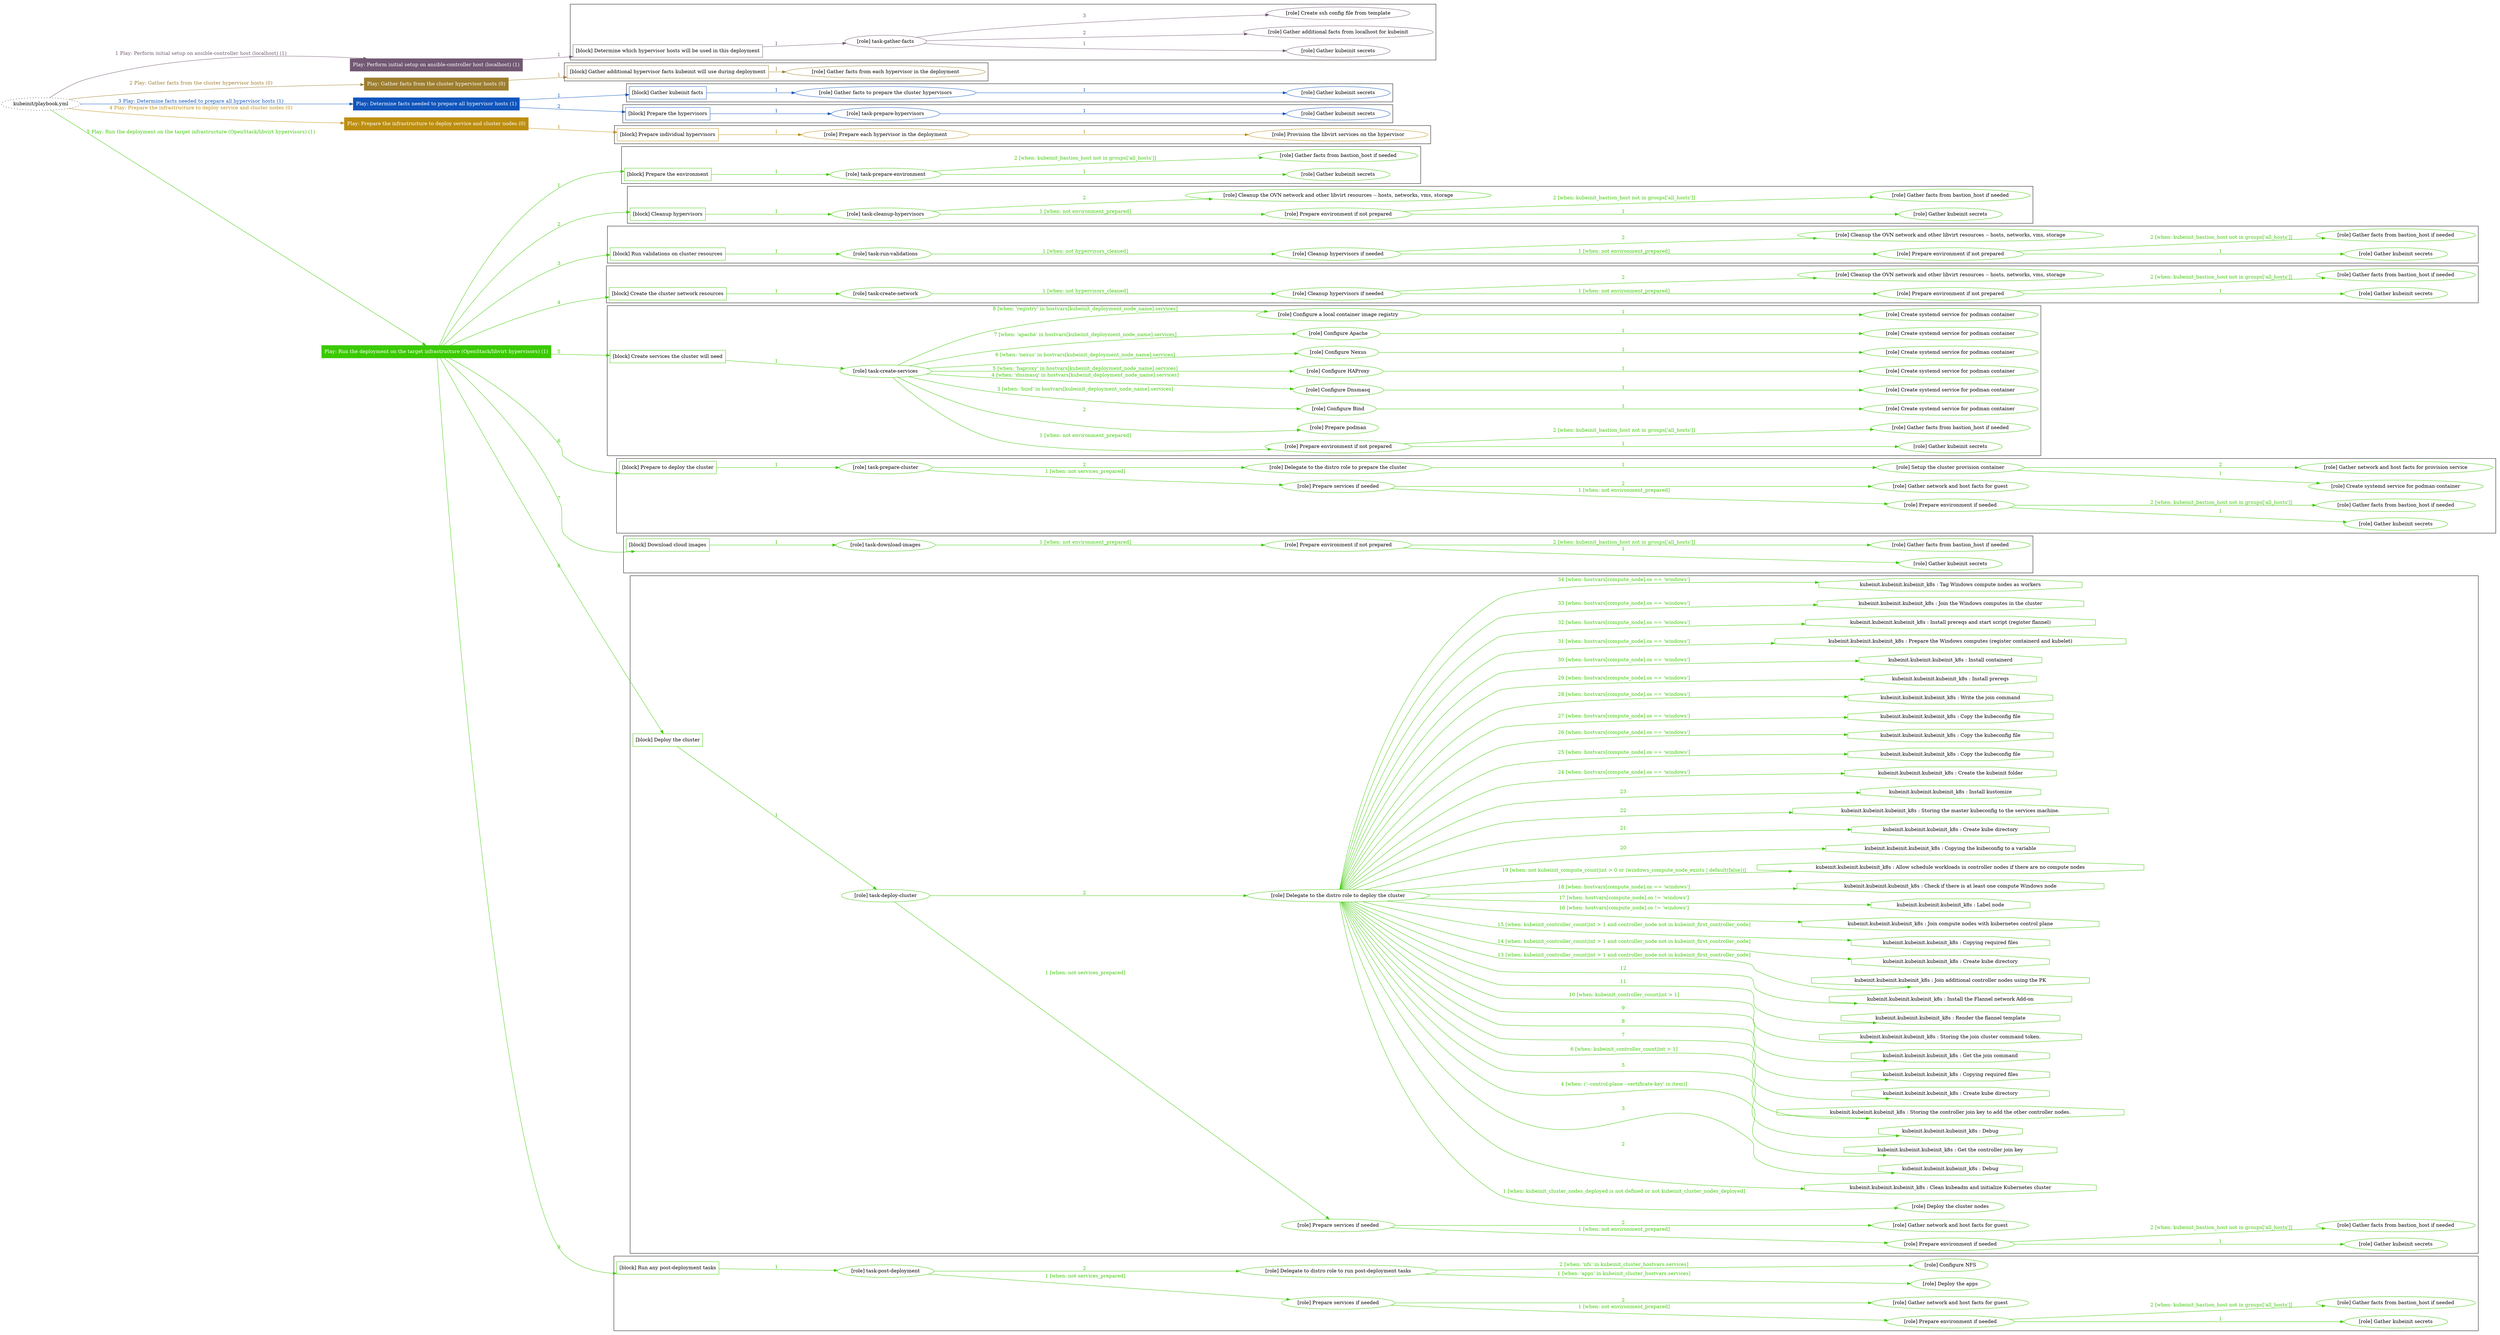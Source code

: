 digraph {
	graph [concentrate=true ordering=in rankdir=LR ratio=fill]
	edge [esep=5 sep=10]
	"kubeinit/playbook.yml" [URL="/home/runner/work/kubeinit/kubeinit/kubeinit/playbook.yml" id=playbook_8ff2e30c style=dotted]
	"kubeinit/playbook.yml" -> play_d89c38ae [label="1 Play: Perform initial setup on ansible-controller host (localhost) (1)" color="#725973" fontcolor="#725973" id=edge_play_d89c38ae labeltooltip="1 Play: Perform initial setup on ansible-controller host (localhost) (1)" tooltip="1 Play: Perform initial setup on ansible-controller host (localhost) (1)"]
	subgraph "Play: Perform initial setup on ansible-controller host (localhost) (1)" {
		play_d89c38ae [label="Play: Perform initial setup on ansible-controller host (localhost) (1)" URL="/home/runner/work/kubeinit/kubeinit/kubeinit/playbook.yml" color="#725973" fontcolor="#ffffff" id=play_d89c38ae shape=box style=filled tooltip=localhost]
		play_d89c38ae -> block_1c27f05f [label=1 color="#725973" fontcolor="#725973" id=edge_block_1c27f05f labeltooltip=1 tooltip=1]
		subgraph cluster_block_1c27f05f {
			block_1c27f05f [label="[block] Determine which hypervisor hosts will be used in this deployment" URL="/home/runner/work/kubeinit/kubeinit/kubeinit/playbook.yml" color="#725973" id=block_1c27f05f labeltooltip="Determine which hypervisor hosts will be used in this deployment" shape=box tooltip="Determine which hypervisor hosts will be used in this deployment"]
			block_1c27f05f -> role_7b9e5720 [label="1 " color="#725973" fontcolor="#725973" id=edge_role_7b9e5720 labeltooltip="1 " tooltip="1 "]
			subgraph "task-gather-facts" {
				role_7b9e5720 [label="[role] task-gather-facts" URL="/home/runner/work/kubeinit/kubeinit/kubeinit/playbook.yml" color="#725973" id=role_7b9e5720 tooltip="task-gather-facts"]
				role_7b9e5720 -> role_4fa00fcc [label="1 " color="#725973" fontcolor="#725973" id=edge_role_4fa00fcc labeltooltip="1 " tooltip="1 "]
				subgraph "Gather kubeinit secrets" {
					role_4fa00fcc [label="[role] Gather kubeinit secrets" URL="/home/runner/.ansible/collections/ansible_collections/kubeinit/kubeinit/roles/kubeinit_prepare/tasks/build_hypervisors_group.yml" color="#725973" id=role_4fa00fcc tooltip="Gather kubeinit secrets"]
				}
				role_7b9e5720 -> role_b0d5db7c [label="2 " color="#725973" fontcolor="#725973" id=edge_role_b0d5db7c labeltooltip="2 " tooltip="2 "]
				subgraph "Gather additional facts from localhost for kubeinit" {
					role_b0d5db7c [label="[role] Gather additional facts from localhost for kubeinit" URL="/home/runner/.ansible/collections/ansible_collections/kubeinit/kubeinit/roles/kubeinit_prepare/tasks/build_hypervisors_group.yml" color="#725973" id=role_b0d5db7c tooltip="Gather additional facts from localhost for kubeinit"]
				}
				role_7b9e5720 -> role_efd45d08 [label="3 " color="#725973" fontcolor="#725973" id=edge_role_efd45d08 labeltooltip="3 " tooltip="3 "]
				subgraph "Create ssh config file from template" {
					role_efd45d08 [label="[role] Create ssh config file from template" URL="/home/runner/.ansible/collections/ansible_collections/kubeinit/kubeinit/roles/kubeinit_prepare/tasks/build_hypervisors_group.yml" color="#725973" id=role_efd45d08 tooltip="Create ssh config file from template"]
				}
			}
		}
	}
	"kubeinit/playbook.yml" -> play_0019b164 [label="2 Play: Gather facts from the cluster hypervisor hosts (0)" color="#9d7e2f" fontcolor="#9d7e2f" id=edge_play_0019b164 labeltooltip="2 Play: Gather facts from the cluster hypervisor hosts (0)" tooltip="2 Play: Gather facts from the cluster hypervisor hosts (0)"]
	subgraph "Play: Gather facts from the cluster hypervisor hosts (0)" {
		play_0019b164 [label="Play: Gather facts from the cluster hypervisor hosts (0)" URL="/home/runner/work/kubeinit/kubeinit/kubeinit/playbook.yml" color="#9d7e2f" fontcolor="#ffffff" id=play_0019b164 shape=box style=filled tooltip="Play: Gather facts from the cluster hypervisor hosts (0)"]
		play_0019b164 -> block_108be36c [label=1 color="#9d7e2f" fontcolor="#9d7e2f" id=edge_block_108be36c labeltooltip=1 tooltip=1]
		subgraph cluster_block_108be36c {
			block_108be36c [label="[block] Gather additional hypervisor facts kubeinit will use during deployment" URL="/home/runner/work/kubeinit/kubeinit/kubeinit/playbook.yml" color="#9d7e2f" id=block_108be36c labeltooltip="Gather additional hypervisor facts kubeinit will use during deployment" shape=box tooltip="Gather additional hypervisor facts kubeinit will use during deployment"]
			block_108be36c -> role_6d5966e3 [label="1 " color="#9d7e2f" fontcolor="#9d7e2f" id=edge_role_6d5966e3 labeltooltip="1 " tooltip="1 "]
			subgraph "Gather facts from each hypervisor in the deployment" {
				role_6d5966e3 [label="[role] Gather facts from each hypervisor in the deployment" URL="/home/runner/work/kubeinit/kubeinit/kubeinit/playbook.yml" color="#9d7e2f" id=role_6d5966e3 tooltip="Gather facts from each hypervisor in the deployment"]
			}
		}
	}
	"kubeinit/playbook.yml" -> play_d963633d [label="3 Play: Determine facts needed to prepare all hypervisor hosts (1)" color="#1055bc" fontcolor="#1055bc" id=edge_play_d963633d labeltooltip="3 Play: Determine facts needed to prepare all hypervisor hosts (1)" tooltip="3 Play: Determine facts needed to prepare all hypervisor hosts (1)"]
	subgraph "Play: Determine facts needed to prepare all hypervisor hosts (1)" {
		play_d963633d [label="Play: Determine facts needed to prepare all hypervisor hosts (1)" URL="/home/runner/work/kubeinit/kubeinit/kubeinit/playbook.yml" color="#1055bc" fontcolor="#ffffff" id=play_d963633d shape=box style=filled tooltip=localhost]
		play_d963633d -> block_b1b109c3 [label=1 color="#1055bc" fontcolor="#1055bc" id=edge_block_b1b109c3 labeltooltip=1 tooltip=1]
		subgraph cluster_block_b1b109c3 {
			block_b1b109c3 [label="[block] Gather kubeinit facts" URL="/home/runner/work/kubeinit/kubeinit/kubeinit/playbook.yml" color="#1055bc" id=block_b1b109c3 labeltooltip="Gather kubeinit facts" shape=box tooltip="Gather kubeinit facts"]
			block_b1b109c3 -> role_22bc37fc [label="1 " color="#1055bc" fontcolor="#1055bc" id=edge_role_22bc37fc labeltooltip="1 " tooltip="1 "]
			subgraph "Gather facts to prepare the cluster hypervisors" {
				role_22bc37fc [label="[role] Gather facts to prepare the cluster hypervisors" URL="/home/runner/work/kubeinit/kubeinit/kubeinit/playbook.yml" color="#1055bc" id=role_22bc37fc tooltip="Gather facts to prepare the cluster hypervisors"]
				role_22bc37fc -> role_f79a0788 [label="1 " color="#1055bc" fontcolor="#1055bc" id=edge_role_f79a0788 labeltooltip="1 " tooltip="1 "]
				subgraph "Gather kubeinit secrets" {
					role_f79a0788 [label="[role] Gather kubeinit secrets" URL="/home/runner/.ansible/collections/ansible_collections/kubeinit/kubeinit/roles/kubeinit_prepare/tasks/gather_kubeinit_facts.yml" color="#1055bc" id=role_f79a0788 tooltip="Gather kubeinit secrets"]
				}
			}
		}
		play_d963633d -> block_a503cda8 [label=2 color="#1055bc" fontcolor="#1055bc" id=edge_block_a503cda8 labeltooltip=2 tooltip=2]
		subgraph cluster_block_a503cda8 {
			block_a503cda8 [label="[block] Prepare the hypervisors" URL="/home/runner/work/kubeinit/kubeinit/kubeinit/playbook.yml" color="#1055bc" id=block_a503cda8 labeltooltip="Prepare the hypervisors" shape=box tooltip="Prepare the hypervisors"]
			block_a503cda8 -> role_81417aa0 [label="1 " color="#1055bc" fontcolor="#1055bc" id=edge_role_81417aa0 labeltooltip="1 " tooltip="1 "]
			subgraph "task-prepare-hypervisors" {
				role_81417aa0 [label="[role] task-prepare-hypervisors" URL="/home/runner/work/kubeinit/kubeinit/kubeinit/playbook.yml" color="#1055bc" id=role_81417aa0 tooltip="task-prepare-hypervisors"]
				role_81417aa0 -> role_cb404197 [label="1 " color="#1055bc" fontcolor="#1055bc" id=edge_role_cb404197 labeltooltip="1 " tooltip="1 "]
				subgraph "Gather kubeinit secrets" {
					role_cb404197 [label="[role] Gather kubeinit secrets" URL="/home/runner/.ansible/collections/ansible_collections/kubeinit/kubeinit/roles/kubeinit_prepare/tasks/gather_kubeinit_facts.yml" color="#1055bc" id=role_cb404197 tooltip="Gather kubeinit secrets"]
				}
			}
		}
	}
	"kubeinit/playbook.yml" -> play_7ead7e6c [label="4 Play: Prepare the infrastructure to deploy service and cluster nodes (0)" color="#bd8e0f" fontcolor="#bd8e0f" id=edge_play_7ead7e6c labeltooltip="4 Play: Prepare the infrastructure to deploy service and cluster nodes (0)" tooltip="4 Play: Prepare the infrastructure to deploy service and cluster nodes (0)"]
	subgraph "Play: Prepare the infrastructure to deploy service and cluster nodes (0)" {
		play_7ead7e6c [label="Play: Prepare the infrastructure to deploy service and cluster nodes (0)" URL="/home/runner/work/kubeinit/kubeinit/kubeinit/playbook.yml" color="#bd8e0f" fontcolor="#ffffff" id=play_7ead7e6c shape=box style=filled tooltip="Play: Prepare the infrastructure to deploy service and cluster nodes (0)"]
		play_7ead7e6c -> block_3bf5e824 [label=1 color="#bd8e0f" fontcolor="#bd8e0f" id=edge_block_3bf5e824 labeltooltip=1 tooltip=1]
		subgraph cluster_block_3bf5e824 {
			block_3bf5e824 [label="[block] Prepare individual hypervisors" URL="/home/runner/work/kubeinit/kubeinit/kubeinit/playbook.yml" color="#bd8e0f" id=block_3bf5e824 labeltooltip="Prepare individual hypervisors" shape=box tooltip="Prepare individual hypervisors"]
			block_3bf5e824 -> role_16e6ce36 [label="1 " color="#bd8e0f" fontcolor="#bd8e0f" id=edge_role_16e6ce36 labeltooltip="1 " tooltip="1 "]
			subgraph "Prepare each hypervisor in the deployment" {
				role_16e6ce36 [label="[role] Prepare each hypervisor in the deployment" URL="/home/runner/work/kubeinit/kubeinit/kubeinit/playbook.yml" color="#bd8e0f" id=role_16e6ce36 tooltip="Prepare each hypervisor in the deployment"]
				role_16e6ce36 -> role_134feab5 [label="1 " color="#bd8e0f" fontcolor="#bd8e0f" id=edge_role_134feab5 labeltooltip="1 " tooltip="1 "]
				subgraph "Provision the libvirt services on the hypervisor" {
					role_134feab5 [label="[role] Provision the libvirt services on the hypervisor" URL="/home/runner/.ansible/collections/ansible_collections/kubeinit/kubeinit/roles/kubeinit_prepare/tasks/prepare_hypervisor.yml" color="#bd8e0f" id=role_134feab5 tooltip="Provision the libvirt services on the hypervisor"]
				}
			}
		}
	}
	"kubeinit/playbook.yml" -> play_ceb052da [label="5 Play: Run the deployment on the target infrastructure (OpenStack/libvirt hypervisors) (1)" color="#3aca02" fontcolor="#3aca02" id=edge_play_ceb052da labeltooltip="5 Play: Run the deployment on the target infrastructure (OpenStack/libvirt hypervisors) (1)" tooltip="5 Play: Run the deployment on the target infrastructure (OpenStack/libvirt hypervisors) (1)"]
	subgraph "Play: Run the deployment on the target infrastructure (OpenStack/libvirt hypervisors) (1)" {
		play_ceb052da [label="Play: Run the deployment on the target infrastructure (OpenStack/libvirt hypervisors) (1)" URL="/home/runner/work/kubeinit/kubeinit/kubeinit/playbook.yml" color="#3aca02" fontcolor="#ffffff" id=play_ceb052da shape=box style=filled tooltip=localhost]
		play_ceb052da -> block_e7338a63 [label=1 color="#3aca02" fontcolor="#3aca02" id=edge_block_e7338a63 labeltooltip=1 tooltip=1]
		subgraph cluster_block_e7338a63 {
			block_e7338a63 [label="[block] Prepare the environment" URL="/home/runner/work/kubeinit/kubeinit/kubeinit/playbook.yml" color="#3aca02" id=block_e7338a63 labeltooltip="Prepare the environment" shape=box tooltip="Prepare the environment"]
			block_e7338a63 -> role_bdac68e9 [label="1 " color="#3aca02" fontcolor="#3aca02" id=edge_role_bdac68e9 labeltooltip="1 " tooltip="1 "]
			subgraph "task-prepare-environment" {
				role_bdac68e9 [label="[role] task-prepare-environment" URL="/home/runner/work/kubeinit/kubeinit/kubeinit/playbook.yml" color="#3aca02" id=role_bdac68e9 tooltip="task-prepare-environment"]
				role_bdac68e9 -> role_05af5611 [label="1 " color="#3aca02" fontcolor="#3aca02" id=edge_role_05af5611 labeltooltip="1 " tooltip="1 "]
				subgraph "Gather kubeinit secrets" {
					role_05af5611 [label="[role] Gather kubeinit secrets" URL="/home/runner/.ansible/collections/ansible_collections/kubeinit/kubeinit/roles/kubeinit_prepare/tasks/gather_kubeinit_facts.yml" color="#3aca02" id=role_05af5611 tooltip="Gather kubeinit secrets"]
				}
				role_bdac68e9 -> role_38f935d9 [label="2 [when: kubeinit_bastion_host not in groups['all_hosts']]" color="#3aca02" fontcolor="#3aca02" id=edge_role_38f935d9 labeltooltip="2 [when: kubeinit_bastion_host not in groups['all_hosts']]" tooltip="2 [when: kubeinit_bastion_host not in groups['all_hosts']]"]
				subgraph "Gather facts from bastion_host if needed" {
					role_38f935d9 [label="[role] Gather facts from bastion_host if needed" URL="/home/runner/.ansible/collections/ansible_collections/kubeinit/kubeinit/roles/kubeinit_prepare/tasks/main.yml" color="#3aca02" id=role_38f935d9 tooltip="Gather facts from bastion_host if needed"]
				}
			}
		}
		play_ceb052da -> block_8df4810e [label=2 color="#3aca02" fontcolor="#3aca02" id=edge_block_8df4810e labeltooltip=2 tooltip=2]
		subgraph cluster_block_8df4810e {
			block_8df4810e [label="[block] Cleanup hypervisors" URL="/home/runner/work/kubeinit/kubeinit/kubeinit/playbook.yml" color="#3aca02" id=block_8df4810e labeltooltip="Cleanup hypervisors" shape=box tooltip="Cleanup hypervisors"]
			block_8df4810e -> role_17123fa8 [label="1 " color="#3aca02" fontcolor="#3aca02" id=edge_role_17123fa8 labeltooltip="1 " tooltip="1 "]
			subgraph "task-cleanup-hypervisors" {
				role_17123fa8 [label="[role] task-cleanup-hypervisors" URL="/home/runner/work/kubeinit/kubeinit/kubeinit/playbook.yml" color="#3aca02" id=role_17123fa8 tooltip="task-cleanup-hypervisors"]
				role_17123fa8 -> role_0e329488 [label="1 [when: not environment_prepared]" color="#3aca02" fontcolor="#3aca02" id=edge_role_0e329488 labeltooltip="1 [when: not environment_prepared]" tooltip="1 [when: not environment_prepared]"]
				subgraph "Prepare environment if not prepared" {
					role_0e329488 [label="[role] Prepare environment if not prepared" URL="/home/runner/.ansible/collections/ansible_collections/kubeinit/kubeinit/roles/kubeinit_libvirt/tasks/cleanup_hypervisors.yml" color="#3aca02" id=role_0e329488 tooltip="Prepare environment if not prepared"]
					role_0e329488 -> role_8cd658c2 [label="1 " color="#3aca02" fontcolor="#3aca02" id=edge_role_8cd658c2 labeltooltip="1 " tooltip="1 "]
					subgraph "Gather kubeinit secrets" {
						role_8cd658c2 [label="[role] Gather kubeinit secrets" URL="/home/runner/.ansible/collections/ansible_collections/kubeinit/kubeinit/roles/kubeinit_prepare/tasks/gather_kubeinit_facts.yml" color="#3aca02" id=role_8cd658c2 tooltip="Gather kubeinit secrets"]
					}
					role_0e329488 -> role_c902ac7b [label="2 [when: kubeinit_bastion_host not in groups['all_hosts']]" color="#3aca02" fontcolor="#3aca02" id=edge_role_c902ac7b labeltooltip="2 [when: kubeinit_bastion_host not in groups['all_hosts']]" tooltip="2 [when: kubeinit_bastion_host not in groups['all_hosts']]"]
					subgraph "Gather facts from bastion_host if needed" {
						role_c902ac7b [label="[role] Gather facts from bastion_host if needed" URL="/home/runner/.ansible/collections/ansible_collections/kubeinit/kubeinit/roles/kubeinit_prepare/tasks/main.yml" color="#3aca02" id=role_c902ac7b tooltip="Gather facts from bastion_host if needed"]
					}
				}
				role_17123fa8 -> role_e3a5d0a2 [label="2 " color="#3aca02" fontcolor="#3aca02" id=edge_role_e3a5d0a2 labeltooltip="2 " tooltip="2 "]
				subgraph "Cleanup the OVN network and other libvirt resources -- hosts, networks, vms, storage" {
					role_e3a5d0a2 [label="[role] Cleanup the OVN network and other libvirt resources -- hosts, networks, vms, storage" URL="/home/runner/.ansible/collections/ansible_collections/kubeinit/kubeinit/roles/kubeinit_libvirt/tasks/cleanup_hypervisors.yml" color="#3aca02" id=role_e3a5d0a2 tooltip="Cleanup the OVN network and other libvirt resources -- hosts, networks, vms, storage"]
				}
			}
		}
		play_ceb052da -> block_8bcaa799 [label=3 color="#3aca02" fontcolor="#3aca02" id=edge_block_8bcaa799 labeltooltip=3 tooltip=3]
		subgraph cluster_block_8bcaa799 {
			block_8bcaa799 [label="[block] Run validations on cluster resources" URL="/home/runner/work/kubeinit/kubeinit/kubeinit/playbook.yml" color="#3aca02" id=block_8bcaa799 labeltooltip="Run validations on cluster resources" shape=box tooltip="Run validations on cluster resources"]
			block_8bcaa799 -> role_80fef447 [label="1 " color="#3aca02" fontcolor="#3aca02" id=edge_role_80fef447 labeltooltip="1 " tooltip="1 "]
			subgraph "task-run-validations" {
				role_80fef447 [label="[role] task-run-validations" URL="/home/runner/work/kubeinit/kubeinit/kubeinit/playbook.yml" color="#3aca02" id=role_80fef447 tooltip="task-run-validations"]
				role_80fef447 -> role_c1df0e5b [label="1 [when: not hypervisors_cleaned]" color="#3aca02" fontcolor="#3aca02" id=edge_role_c1df0e5b labeltooltip="1 [when: not hypervisors_cleaned]" tooltip="1 [when: not hypervisors_cleaned]"]
				subgraph "Cleanup hypervisors if needed" {
					role_c1df0e5b [label="[role] Cleanup hypervisors if needed" URL="/home/runner/.ansible/collections/ansible_collections/kubeinit/kubeinit/roles/kubeinit_validations/tasks/main.yml" color="#3aca02" id=role_c1df0e5b tooltip="Cleanup hypervisors if needed"]
					role_c1df0e5b -> role_7574be4f [label="1 [when: not environment_prepared]" color="#3aca02" fontcolor="#3aca02" id=edge_role_7574be4f labeltooltip="1 [when: not environment_prepared]" tooltip="1 [when: not environment_prepared]"]
					subgraph "Prepare environment if not prepared" {
						role_7574be4f [label="[role] Prepare environment if not prepared" URL="/home/runner/.ansible/collections/ansible_collections/kubeinit/kubeinit/roles/kubeinit_libvirt/tasks/cleanup_hypervisors.yml" color="#3aca02" id=role_7574be4f tooltip="Prepare environment if not prepared"]
						role_7574be4f -> role_fab059a4 [label="1 " color="#3aca02" fontcolor="#3aca02" id=edge_role_fab059a4 labeltooltip="1 " tooltip="1 "]
						subgraph "Gather kubeinit secrets" {
							role_fab059a4 [label="[role] Gather kubeinit secrets" URL="/home/runner/.ansible/collections/ansible_collections/kubeinit/kubeinit/roles/kubeinit_prepare/tasks/gather_kubeinit_facts.yml" color="#3aca02" id=role_fab059a4 tooltip="Gather kubeinit secrets"]
						}
						role_7574be4f -> role_9dfdd69d [label="2 [when: kubeinit_bastion_host not in groups['all_hosts']]" color="#3aca02" fontcolor="#3aca02" id=edge_role_9dfdd69d labeltooltip="2 [when: kubeinit_bastion_host not in groups['all_hosts']]" tooltip="2 [when: kubeinit_bastion_host not in groups['all_hosts']]"]
						subgraph "Gather facts from bastion_host if needed" {
							role_9dfdd69d [label="[role] Gather facts from bastion_host if needed" URL="/home/runner/.ansible/collections/ansible_collections/kubeinit/kubeinit/roles/kubeinit_prepare/tasks/main.yml" color="#3aca02" id=role_9dfdd69d tooltip="Gather facts from bastion_host if needed"]
						}
					}
					role_c1df0e5b -> role_0ab94140 [label="2 " color="#3aca02" fontcolor="#3aca02" id=edge_role_0ab94140 labeltooltip="2 " tooltip="2 "]
					subgraph "Cleanup the OVN network and other libvirt resources -- hosts, networks, vms, storage" {
						role_0ab94140 [label="[role] Cleanup the OVN network and other libvirt resources -- hosts, networks, vms, storage" URL="/home/runner/.ansible/collections/ansible_collections/kubeinit/kubeinit/roles/kubeinit_libvirt/tasks/cleanup_hypervisors.yml" color="#3aca02" id=role_0ab94140 tooltip="Cleanup the OVN network and other libvirt resources -- hosts, networks, vms, storage"]
					}
				}
			}
		}
		play_ceb052da -> block_f556f82c [label=4 color="#3aca02" fontcolor="#3aca02" id=edge_block_f556f82c labeltooltip=4 tooltip=4]
		subgraph cluster_block_f556f82c {
			block_f556f82c [label="[block] Create the cluster network resources" URL="/home/runner/work/kubeinit/kubeinit/kubeinit/playbook.yml" color="#3aca02" id=block_f556f82c labeltooltip="Create the cluster network resources" shape=box tooltip="Create the cluster network resources"]
			block_f556f82c -> role_eb8d68cd [label="1 " color="#3aca02" fontcolor="#3aca02" id=edge_role_eb8d68cd labeltooltip="1 " tooltip="1 "]
			subgraph "task-create-network" {
				role_eb8d68cd [label="[role] task-create-network" URL="/home/runner/work/kubeinit/kubeinit/kubeinit/playbook.yml" color="#3aca02" id=role_eb8d68cd tooltip="task-create-network"]
				role_eb8d68cd -> role_20d63cba [label="1 [when: not hypervisors_cleaned]" color="#3aca02" fontcolor="#3aca02" id=edge_role_20d63cba labeltooltip="1 [when: not hypervisors_cleaned]" tooltip="1 [when: not hypervisors_cleaned]"]
				subgraph "Cleanup hypervisors if needed" {
					role_20d63cba [label="[role] Cleanup hypervisors if needed" URL="/home/runner/.ansible/collections/ansible_collections/kubeinit/kubeinit/roles/kubeinit_libvirt/tasks/create_network.yml" color="#3aca02" id=role_20d63cba tooltip="Cleanup hypervisors if needed"]
					role_20d63cba -> role_a6bcd226 [label="1 [when: not environment_prepared]" color="#3aca02" fontcolor="#3aca02" id=edge_role_a6bcd226 labeltooltip="1 [when: not environment_prepared]" tooltip="1 [when: not environment_prepared]"]
					subgraph "Prepare environment if not prepared" {
						role_a6bcd226 [label="[role] Prepare environment if not prepared" URL="/home/runner/.ansible/collections/ansible_collections/kubeinit/kubeinit/roles/kubeinit_libvirt/tasks/cleanup_hypervisors.yml" color="#3aca02" id=role_a6bcd226 tooltip="Prepare environment if not prepared"]
						role_a6bcd226 -> role_8074ab45 [label="1 " color="#3aca02" fontcolor="#3aca02" id=edge_role_8074ab45 labeltooltip="1 " tooltip="1 "]
						subgraph "Gather kubeinit secrets" {
							role_8074ab45 [label="[role] Gather kubeinit secrets" URL="/home/runner/.ansible/collections/ansible_collections/kubeinit/kubeinit/roles/kubeinit_prepare/tasks/gather_kubeinit_facts.yml" color="#3aca02" id=role_8074ab45 tooltip="Gather kubeinit secrets"]
						}
						role_a6bcd226 -> role_dadaf7fd [label="2 [when: kubeinit_bastion_host not in groups['all_hosts']]" color="#3aca02" fontcolor="#3aca02" id=edge_role_dadaf7fd labeltooltip="2 [when: kubeinit_bastion_host not in groups['all_hosts']]" tooltip="2 [when: kubeinit_bastion_host not in groups['all_hosts']]"]
						subgraph "Gather facts from bastion_host if needed" {
							role_dadaf7fd [label="[role] Gather facts from bastion_host if needed" URL="/home/runner/.ansible/collections/ansible_collections/kubeinit/kubeinit/roles/kubeinit_prepare/tasks/main.yml" color="#3aca02" id=role_dadaf7fd tooltip="Gather facts from bastion_host if needed"]
						}
					}
					role_20d63cba -> role_cbc141ad [label="2 " color="#3aca02" fontcolor="#3aca02" id=edge_role_cbc141ad labeltooltip="2 " tooltip="2 "]
					subgraph "Cleanup the OVN network and other libvirt resources -- hosts, networks, vms, storage" {
						role_cbc141ad [label="[role] Cleanup the OVN network and other libvirt resources -- hosts, networks, vms, storage" URL="/home/runner/.ansible/collections/ansible_collections/kubeinit/kubeinit/roles/kubeinit_libvirt/tasks/cleanup_hypervisors.yml" color="#3aca02" id=role_cbc141ad tooltip="Cleanup the OVN network and other libvirt resources -- hosts, networks, vms, storage"]
					}
				}
			}
		}
		play_ceb052da -> block_75e70b75 [label=5 color="#3aca02" fontcolor="#3aca02" id=edge_block_75e70b75 labeltooltip=5 tooltip=5]
		subgraph cluster_block_75e70b75 {
			block_75e70b75 [label="[block] Create services the cluster will need" URL="/home/runner/work/kubeinit/kubeinit/kubeinit/playbook.yml" color="#3aca02" id=block_75e70b75 labeltooltip="Create services the cluster will need" shape=box tooltip="Create services the cluster will need"]
			block_75e70b75 -> role_8b70c25e [label="1 " color="#3aca02" fontcolor="#3aca02" id=edge_role_8b70c25e labeltooltip="1 " tooltip="1 "]
			subgraph "task-create-services" {
				role_8b70c25e [label="[role] task-create-services" URL="/home/runner/work/kubeinit/kubeinit/kubeinit/playbook.yml" color="#3aca02" id=role_8b70c25e tooltip="task-create-services"]
				role_8b70c25e -> role_60241271 [label="1 [when: not environment_prepared]" color="#3aca02" fontcolor="#3aca02" id=edge_role_60241271 labeltooltip="1 [when: not environment_prepared]" tooltip="1 [when: not environment_prepared]"]
				subgraph "Prepare environment if not prepared" {
					role_60241271 [label="[role] Prepare environment if not prepared" URL="/home/runner/.ansible/collections/ansible_collections/kubeinit/kubeinit/roles/kubeinit_services/tasks/main.yml" color="#3aca02" id=role_60241271 tooltip="Prepare environment if not prepared"]
					role_60241271 -> role_4352f022 [label="1 " color="#3aca02" fontcolor="#3aca02" id=edge_role_4352f022 labeltooltip="1 " tooltip="1 "]
					subgraph "Gather kubeinit secrets" {
						role_4352f022 [label="[role] Gather kubeinit secrets" URL="/home/runner/.ansible/collections/ansible_collections/kubeinit/kubeinit/roles/kubeinit_prepare/tasks/gather_kubeinit_facts.yml" color="#3aca02" id=role_4352f022 tooltip="Gather kubeinit secrets"]
					}
					role_60241271 -> role_691b2b45 [label="2 [when: kubeinit_bastion_host not in groups['all_hosts']]" color="#3aca02" fontcolor="#3aca02" id=edge_role_691b2b45 labeltooltip="2 [when: kubeinit_bastion_host not in groups['all_hosts']]" tooltip="2 [when: kubeinit_bastion_host not in groups['all_hosts']]"]
					subgraph "Gather facts from bastion_host if needed" {
						role_691b2b45 [label="[role] Gather facts from bastion_host if needed" URL="/home/runner/.ansible/collections/ansible_collections/kubeinit/kubeinit/roles/kubeinit_prepare/tasks/main.yml" color="#3aca02" id=role_691b2b45 tooltip="Gather facts from bastion_host if needed"]
					}
				}
				role_8b70c25e -> role_29287fb1 [label="2 " color="#3aca02" fontcolor="#3aca02" id=edge_role_29287fb1 labeltooltip="2 " tooltip="2 "]
				subgraph "Prepare podman" {
					role_29287fb1 [label="[role] Prepare podman" URL="/home/runner/.ansible/collections/ansible_collections/kubeinit/kubeinit/roles/kubeinit_services/tasks/00_create_service_pod.yml" color="#3aca02" id=role_29287fb1 tooltip="Prepare podman"]
				}
				role_8b70c25e -> role_2e0115cf [label="3 [when: 'bind' in hostvars[kubeinit_deployment_node_name].services]" color="#3aca02" fontcolor="#3aca02" id=edge_role_2e0115cf labeltooltip="3 [when: 'bind' in hostvars[kubeinit_deployment_node_name].services]" tooltip="3 [when: 'bind' in hostvars[kubeinit_deployment_node_name].services]"]
				subgraph "Configure Bind" {
					role_2e0115cf [label="[role] Configure Bind" URL="/home/runner/.ansible/collections/ansible_collections/kubeinit/kubeinit/roles/kubeinit_services/tasks/start_services_containers.yml" color="#3aca02" id=role_2e0115cf tooltip="Configure Bind"]
					role_2e0115cf -> role_518df490 [label="1 " color="#3aca02" fontcolor="#3aca02" id=edge_role_518df490 labeltooltip="1 " tooltip="1 "]
					subgraph "Create systemd service for podman container" {
						role_518df490 [label="[role] Create systemd service for podman container" URL="/home/runner/.ansible/collections/ansible_collections/kubeinit/kubeinit/roles/kubeinit_bind/tasks/main.yml" color="#3aca02" id=role_518df490 tooltip="Create systemd service for podman container"]
					}
				}
				role_8b70c25e -> role_96b42bae [label="4 [when: 'dnsmasq' in hostvars[kubeinit_deployment_node_name].services]" color="#3aca02" fontcolor="#3aca02" id=edge_role_96b42bae labeltooltip="4 [when: 'dnsmasq' in hostvars[kubeinit_deployment_node_name].services]" tooltip="4 [when: 'dnsmasq' in hostvars[kubeinit_deployment_node_name].services]"]
				subgraph "Configure Dnsmasq" {
					role_96b42bae [label="[role] Configure Dnsmasq" URL="/home/runner/.ansible/collections/ansible_collections/kubeinit/kubeinit/roles/kubeinit_services/tasks/start_services_containers.yml" color="#3aca02" id=role_96b42bae tooltip="Configure Dnsmasq"]
					role_96b42bae -> role_4a2498bf [label="1 " color="#3aca02" fontcolor="#3aca02" id=edge_role_4a2498bf labeltooltip="1 " tooltip="1 "]
					subgraph "Create systemd service for podman container" {
						role_4a2498bf [label="[role] Create systemd service for podman container" URL="/home/runner/.ansible/collections/ansible_collections/kubeinit/kubeinit/roles/kubeinit_dnsmasq/tasks/main.yml" color="#3aca02" id=role_4a2498bf tooltip="Create systemd service for podman container"]
					}
				}
				role_8b70c25e -> role_f4337a36 [label="5 [when: 'haproxy' in hostvars[kubeinit_deployment_node_name].services]" color="#3aca02" fontcolor="#3aca02" id=edge_role_f4337a36 labeltooltip="5 [when: 'haproxy' in hostvars[kubeinit_deployment_node_name].services]" tooltip="5 [when: 'haproxy' in hostvars[kubeinit_deployment_node_name].services]"]
				subgraph "Configure HAProxy" {
					role_f4337a36 [label="[role] Configure HAProxy" URL="/home/runner/.ansible/collections/ansible_collections/kubeinit/kubeinit/roles/kubeinit_services/tasks/start_services_containers.yml" color="#3aca02" id=role_f4337a36 tooltip="Configure HAProxy"]
					role_f4337a36 -> role_44154500 [label="1 " color="#3aca02" fontcolor="#3aca02" id=edge_role_44154500 labeltooltip="1 " tooltip="1 "]
					subgraph "Create systemd service for podman container" {
						role_44154500 [label="[role] Create systemd service for podman container" URL="/home/runner/.ansible/collections/ansible_collections/kubeinit/kubeinit/roles/kubeinit_haproxy/tasks/main.yml" color="#3aca02" id=role_44154500 tooltip="Create systemd service for podman container"]
					}
				}
				role_8b70c25e -> role_128ecaae [label="6 [when: 'nexus' in hostvars[kubeinit_deployment_node_name].services]" color="#3aca02" fontcolor="#3aca02" id=edge_role_128ecaae labeltooltip="6 [when: 'nexus' in hostvars[kubeinit_deployment_node_name].services]" tooltip="6 [when: 'nexus' in hostvars[kubeinit_deployment_node_name].services]"]
				subgraph "Configure Nexus" {
					role_128ecaae [label="[role] Configure Nexus" URL="/home/runner/.ansible/collections/ansible_collections/kubeinit/kubeinit/roles/kubeinit_services/tasks/start_services_containers.yml" color="#3aca02" id=role_128ecaae tooltip="Configure Nexus"]
					role_128ecaae -> role_21321423 [label="1 " color="#3aca02" fontcolor="#3aca02" id=edge_role_21321423 labeltooltip="1 " tooltip="1 "]
					subgraph "Create systemd service for podman container" {
						role_21321423 [label="[role] Create systemd service for podman container" URL="/home/runner/.ansible/collections/ansible_collections/kubeinit/kubeinit/roles/kubeinit_nexus/tasks/main.yml" color="#3aca02" id=role_21321423 tooltip="Create systemd service for podman container"]
					}
				}
				role_8b70c25e -> role_1de411f0 [label="7 [when: 'apache' in hostvars[kubeinit_deployment_node_name].services]" color="#3aca02" fontcolor="#3aca02" id=edge_role_1de411f0 labeltooltip="7 [when: 'apache' in hostvars[kubeinit_deployment_node_name].services]" tooltip="7 [when: 'apache' in hostvars[kubeinit_deployment_node_name].services]"]
				subgraph "Configure Apache" {
					role_1de411f0 [label="[role] Configure Apache" URL="/home/runner/.ansible/collections/ansible_collections/kubeinit/kubeinit/roles/kubeinit_services/tasks/start_services_containers.yml" color="#3aca02" id=role_1de411f0 tooltip="Configure Apache"]
					role_1de411f0 -> role_0e2ccb00 [label="1 " color="#3aca02" fontcolor="#3aca02" id=edge_role_0e2ccb00 labeltooltip="1 " tooltip="1 "]
					subgraph "Create systemd service for podman container" {
						role_0e2ccb00 [label="[role] Create systemd service for podman container" URL="/home/runner/.ansible/collections/ansible_collections/kubeinit/kubeinit/roles/kubeinit_apache/tasks/main.yml" color="#3aca02" id=role_0e2ccb00 tooltip="Create systemd service for podman container"]
					}
				}
				role_8b70c25e -> role_c475a59c [label="8 [when: 'registry' in hostvars[kubeinit_deployment_node_name].services]" color="#3aca02" fontcolor="#3aca02" id=edge_role_c475a59c labeltooltip="8 [when: 'registry' in hostvars[kubeinit_deployment_node_name].services]" tooltip="8 [when: 'registry' in hostvars[kubeinit_deployment_node_name].services]"]
				subgraph "Configure a local container image registry" {
					role_c475a59c [label="[role] Configure a local container image registry" URL="/home/runner/.ansible/collections/ansible_collections/kubeinit/kubeinit/roles/kubeinit_services/tasks/start_services_containers.yml" color="#3aca02" id=role_c475a59c tooltip="Configure a local container image registry"]
					role_c475a59c -> role_8ff39d89 [label="1 " color="#3aca02" fontcolor="#3aca02" id=edge_role_8ff39d89 labeltooltip="1 " tooltip="1 "]
					subgraph "Create systemd service for podman container" {
						role_8ff39d89 [label="[role] Create systemd service for podman container" URL="/home/runner/.ansible/collections/ansible_collections/kubeinit/kubeinit/roles/kubeinit_registry/tasks/main.yml" color="#3aca02" id=role_8ff39d89 tooltip="Create systemd service for podman container"]
					}
				}
			}
		}
		play_ceb052da -> block_a56265e5 [label=6 color="#3aca02" fontcolor="#3aca02" id=edge_block_a56265e5 labeltooltip=6 tooltip=6]
		subgraph cluster_block_a56265e5 {
			block_a56265e5 [label="[block] Prepare to deploy the cluster" URL="/home/runner/work/kubeinit/kubeinit/kubeinit/playbook.yml" color="#3aca02" id=block_a56265e5 labeltooltip="Prepare to deploy the cluster" shape=box tooltip="Prepare to deploy the cluster"]
			block_a56265e5 -> role_99bb2797 [label="1 " color="#3aca02" fontcolor="#3aca02" id=edge_role_99bb2797 labeltooltip="1 " tooltip="1 "]
			subgraph "task-prepare-cluster" {
				role_99bb2797 [label="[role] task-prepare-cluster" URL="/home/runner/work/kubeinit/kubeinit/kubeinit/playbook.yml" color="#3aca02" id=role_99bb2797 tooltip="task-prepare-cluster"]
				role_99bb2797 -> role_80ff34bd [label="1 [when: not services_prepared]" color="#3aca02" fontcolor="#3aca02" id=edge_role_80ff34bd labeltooltip="1 [when: not services_prepared]" tooltip="1 [when: not services_prepared]"]
				subgraph "Prepare services if needed" {
					role_80ff34bd [label="[role] Prepare services if needed" URL="/home/runner/.ansible/collections/ansible_collections/kubeinit/kubeinit/roles/kubeinit_prepare/tasks/prepare_cluster.yml" color="#3aca02" id=role_80ff34bd tooltip="Prepare services if needed"]
					role_80ff34bd -> role_6e89d584 [label="1 [when: not environment_prepared]" color="#3aca02" fontcolor="#3aca02" id=edge_role_6e89d584 labeltooltip="1 [when: not environment_prepared]" tooltip="1 [when: not environment_prepared]"]
					subgraph "Prepare environment if needed" {
						role_6e89d584 [label="[role] Prepare environment if needed" URL="/home/runner/.ansible/collections/ansible_collections/kubeinit/kubeinit/roles/kubeinit_services/tasks/prepare_services.yml" color="#3aca02" id=role_6e89d584 tooltip="Prepare environment if needed"]
						role_6e89d584 -> role_e23e92eb [label="1 " color="#3aca02" fontcolor="#3aca02" id=edge_role_e23e92eb labeltooltip="1 " tooltip="1 "]
						subgraph "Gather kubeinit secrets" {
							role_e23e92eb [label="[role] Gather kubeinit secrets" URL="/home/runner/.ansible/collections/ansible_collections/kubeinit/kubeinit/roles/kubeinit_prepare/tasks/gather_kubeinit_facts.yml" color="#3aca02" id=role_e23e92eb tooltip="Gather kubeinit secrets"]
						}
						role_6e89d584 -> role_15aaffb2 [label="2 [when: kubeinit_bastion_host not in groups['all_hosts']]" color="#3aca02" fontcolor="#3aca02" id=edge_role_15aaffb2 labeltooltip="2 [when: kubeinit_bastion_host not in groups['all_hosts']]" tooltip="2 [when: kubeinit_bastion_host not in groups['all_hosts']]"]
						subgraph "Gather facts from bastion_host if needed" {
							role_15aaffb2 [label="[role] Gather facts from bastion_host if needed" URL="/home/runner/.ansible/collections/ansible_collections/kubeinit/kubeinit/roles/kubeinit_prepare/tasks/main.yml" color="#3aca02" id=role_15aaffb2 tooltip="Gather facts from bastion_host if needed"]
						}
					}
					role_80ff34bd -> role_dbfb846a [label="2 " color="#3aca02" fontcolor="#3aca02" id=edge_role_dbfb846a labeltooltip="2 " tooltip="2 "]
					subgraph "Gather network and host facts for guest" {
						role_dbfb846a [label="[role] Gather network and host facts for guest" URL="/home/runner/.ansible/collections/ansible_collections/kubeinit/kubeinit/roles/kubeinit_services/tasks/prepare_services.yml" color="#3aca02" id=role_dbfb846a tooltip="Gather network and host facts for guest"]
					}
				}
				role_99bb2797 -> role_3c86e578 [label="2 " color="#3aca02" fontcolor="#3aca02" id=edge_role_3c86e578 labeltooltip="2 " tooltip="2 "]
				subgraph "Delegate to the distro role to prepare the cluster" {
					role_3c86e578 [label="[role] Delegate to the distro role to prepare the cluster" URL="/home/runner/.ansible/collections/ansible_collections/kubeinit/kubeinit/roles/kubeinit_prepare/tasks/prepare_cluster.yml" color="#3aca02" id=role_3c86e578 tooltip="Delegate to the distro role to prepare the cluster"]
					role_3c86e578 -> role_1a4d3dd4 [label="1 " color="#3aca02" fontcolor="#3aca02" id=edge_role_1a4d3dd4 labeltooltip="1 " tooltip="1 "]
					subgraph "Setup the cluster provision container" {
						role_1a4d3dd4 [label="[role] Setup the cluster provision container" URL="/home/runner/.ansible/collections/ansible_collections/kubeinit/kubeinit/roles/kubeinit_k8s/tasks/prepare_cluster.yml" color="#3aca02" id=role_1a4d3dd4 tooltip="Setup the cluster provision container"]
						role_1a4d3dd4 -> role_c2da0164 [label="1 " color="#3aca02" fontcolor="#3aca02" id=edge_role_c2da0164 labeltooltip="1 " tooltip="1 "]
						subgraph "Create systemd service for podman container" {
							role_c2da0164 [label="[role] Create systemd service for podman container" URL="/home/runner/.ansible/collections/ansible_collections/kubeinit/kubeinit/roles/kubeinit_services/tasks/create_provision_container.yml" color="#3aca02" id=role_c2da0164 tooltip="Create systemd service for podman container"]
						}
						role_1a4d3dd4 -> role_95464472 [label="2 " color="#3aca02" fontcolor="#3aca02" id=edge_role_95464472 labeltooltip="2 " tooltip="2 "]
						subgraph "Gather network and host facts for provision service" {
							role_95464472 [label="[role] Gather network and host facts for provision service" URL="/home/runner/.ansible/collections/ansible_collections/kubeinit/kubeinit/roles/kubeinit_services/tasks/create_provision_container.yml" color="#3aca02" id=role_95464472 tooltip="Gather network and host facts for provision service"]
						}
					}
				}
			}
		}
		play_ceb052da -> block_31714a88 [label=7 color="#3aca02" fontcolor="#3aca02" id=edge_block_31714a88 labeltooltip=7 tooltip=7]
		subgraph cluster_block_31714a88 {
			block_31714a88 [label="[block] Download cloud images" URL="/home/runner/work/kubeinit/kubeinit/kubeinit/playbook.yml" color="#3aca02" id=block_31714a88 labeltooltip="Download cloud images" shape=box tooltip="Download cloud images"]
			block_31714a88 -> role_d980fc7a [label="1 " color="#3aca02" fontcolor="#3aca02" id=edge_role_d980fc7a labeltooltip="1 " tooltip="1 "]
			subgraph "task-download-images" {
				role_d980fc7a [label="[role] task-download-images" URL="/home/runner/work/kubeinit/kubeinit/kubeinit/playbook.yml" color="#3aca02" id=role_d980fc7a tooltip="task-download-images"]
				role_d980fc7a -> role_4af08adc [label="1 [when: not environment_prepared]" color="#3aca02" fontcolor="#3aca02" id=edge_role_4af08adc labeltooltip="1 [when: not environment_prepared]" tooltip="1 [when: not environment_prepared]"]
				subgraph "Prepare environment if not prepared" {
					role_4af08adc [label="[role] Prepare environment if not prepared" URL="/home/runner/.ansible/collections/ansible_collections/kubeinit/kubeinit/roles/kubeinit_libvirt/tasks/download_cloud_images.yml" color="#3aca02" id=role_4af08adc tooltip="Prepare environment if not prepared"]
					role_4af08adc -> role_3aa127a7 [label="1 " color="#3aca02" fontcolor="#3aca02" id=edge_role_3aa127a7 labeltooltip="1 " tooltip="1 "]
					subgraph "Gather kubeinit secrets" {
						role_3aa127a7 [label="[role] Gather kubeinit secrets" URL="/home/runner/.ansible/collections/ansible_collections/kubeinit/kubeinit/roles/kubeinit_prepare/tasks/gather_kubeinit_facts.yml" color="#3aca02" id=role_3aa127a7 tooltip="Gather kubeinit secrets"]
					}
					role_4af08adc -> role_f3fd8d7f [label="2 [when: kubeinit_bastion_host not in groups['all_hosts']]" color="#3aca02" fontcolor="#3aca02" id=edge_role_f3fd8d7f labeltooltip="2 [when: kubeinit_bastion_host not in groups['all_hosts']]" tooltip="2 [when: kubeinit_bastion_host not in groups['all_hosts']]"]
					subgraph "Gather facts from bastion_host if needed" {
						role_f3fd8d7f [label="[role] Gather facts from bastion_host if needed" URL="/home/runner/.ansible/collections/ansible_collections/kubeinit/kubeinit/roles/kubeinit_prepare/tasks/main.yml" color="#3aca02" id=role_f3fd8d7f tooltip="Gather facts from bastion_host if needed"]
					}
				}
			}
		}
		play_ceb052da -> block_7e4e2012 [label=8 color="#3aca02" fontcolor="#3aca02" id=edge_block_7e4e2012 labeltooltip=8 tooltip=8]
		subgraph cluster_block_7e4e2012 {
			block_7e4e2012 [label="[block] Deploy the cluster" URL="/home/runner/work/kubeinit/kubeinit/kubeinit/playbook.yml" color="#3aca02" id=block_7e4e2012 labeltooltip="Deploy the cluster" shape=box tooltip="Deploy the cluster"]
			block_7e4e2012 -> role_8eda442a [label="1 " color="#3aca02" fontcolor="#3aca02" id=edge_role_8eda442a labeltooltip="1 " tooltip="1 "]
			subgraph "task-deploy-cluster" {
				role_8eda442a [label="[role] task-deploy-cluster" URL="/home/runner/work/kubeinit/kubeinit/kubeinit/playbook.yml" color="#3aca02" id=role_8eda442a tooltip="task-deploy-cluster"]
				role_8eda442a -> role_920464d0 [label="1 [when: not services_prepared]" color="#3aca02" fontcolor="#3aca02" id=edge_role_920464d0 labeltooltip="1 [when: not services_prepared]" tooltip="1 [when: not services_prepared]"]
				subgraph "Prepare services if needed" {
					role_920464d0 [label="[role] Prepare services if needed" URL="/home/runner/.ansible/collections/ansible_collections/kubeinit/kubeinit/roles/kubeinit_prepare/tasks/deploy_cluster.yml" color="#3aca02" id=role_920464d0 tooltip="Prepare services if needed"]
					role_920464d0 -> role_a3d031fd [label="1 [when: not environment_prepared]" color="#3aca02" fontcolor="#3aca02" id=edge_role_a3d031fd labeltooltip="1 [when: not environment_prepared]" tooltip="1 [when: not environment_prepared]"]
					subgraph "Prepare environment if needed" {
						role_a3d031fd [label="[role] Prepare environment if needed" URL="/home/runner/.ansible/collections/ansible_collections/kubeinit/kubeinit/roles/kubeinit_services/tasks/prepare_services.yml" color="#3aca02" id=role_a3d031fd tooltip="Prepare environment if needed"]
						role_a3d031fd -> role_ece275a6 [label="1 " color="#3aca02" fontcolor="#3aca02" id=edge_role_ece275a6 labeltooltip="1 " tooltip="1 "]
						subgraph "Gather kubeinit secrets" {
							role_ece275a6 [label="[role] Gather kubeinit secrets" URL="/home/runner/.ansible/collections/ansible_collections/kubeinit/kubeinit/roles/kubeinit_prepare/tasks/gather_kubeinit_facts.yml" color="#3aca02" id=role_ece275a6 tooltip="Gather kubeinit secrets"]
						}
						role_a3d031fd -> role_a9cd1bc6 [label="2 [when: kubeinit_bastion_host not in groups['all_hosts']]" color="#3aca02" fontcolor="#3aca02" id=edge_role_a9cd1bc6 labeltooltip="2 [when: kubeinit_bastion_host not in groups['all_hosts']]" tooltip="2 [when: kubeinit_bastion_host not in groups['all_hosts']]"]
						subgraph "Gather facts from bastion_host if needed" {
							role_a9cd1bc6 [label="[role] Gather facts from bastion_host if needed" URL="/home/runner/.ansible/collections/ansible_collections/kubeinit/kubeinit/roles/kubeinit_prepare/tasks/main.yml" color="#3aca02" id=role_a9cd1bc6 tooltip="Gather facts from bastion_host if needed"]
						}
					}
					role_920464d0 -> role_a60ae81d [label="2 " color="#3aca02" fontcolor="#3aca02" id=edge_role_a60ae81d labeltooltip="2 " tooltip="2 "]
					subgraph "Gather network and host facts for guest" {
						role_a60ae81d [label="[role] Gather network and host facts for guest" URL="/home/runner/.ansible/collections/ansible_collections/kubeinit/kubeinit/roles/kubeinit_services/tasks/prepare_services.yml" color="#3aca02" id=role_a60ae81d tooltip="Gather network and host facts for guest"]
					}
				}
				role_8eda442a -> role_5c997003 [label="2 " color="#3aca02" fontcolor="#3aca02" id=edge_role_5c997003 labeltooltip="2 " tooltip="2 "]
				subgraph "Delegate to the distro role to deploy the cluster" {
					role_5c997003 [label="[role] Delegate to the distro role to deploy the cluster" URL="/home/runner/.ansible/collections/ansible_collections/kubeinit/kubeinit/roles/kubeinit_prepare/tasks/deploy_cluster.yml" color="#3aca02" id=role_5c997003 tooltip="Delegate to the distro role to deploy the cluster"]
					role_5c997003 -> role_4b56bb31 [label="1 [when: kubeinit_cluster_nodes_deployed is not defined or not kubeinit_cluster_nodes_deployed]" color="#3aca02" fontcolor="#3aca02" id=edge_role_4b56bb31 labeltooltip="1 [when: kubeinit_cluster_nodes_deployed is not defined or not kubeinit_cluster_nodes_deployed]" tooltip="1 [when: kubeinit_cluster_nodes_deployed is not defined or not kubeinit_cluster_nodes_deployed]"]
					subgraph "Deploy the cluster nodes" {
						role_4b56bb31 [label="[role] Deploy the cluster nodes" URL="/home/runner/.ansible/collections/ansible_collections/kubeinit/kubeinit/roles/kubeinit_k8s/tasks/main.yml" color="#3aca02" id=role_4b56bb31 tooltip="Deploy the cluster nodes"]
					}
					task_10867cd8 [label="kubeinit.kubeinit.kubeinit_k8s : Clean kubeadm and initialize Kubernetes cluster" URL="/home/runner/.ansible/collections/ansible_collections/kubeinit/kubeinit/roles/kubeinit_k8s/tasks/main.yml" color="#3aca02" id=task_10867cd8 shape=octagon tooltip="kubeinit.kubeinit.kubeinit_k8s : Clean kubeadm and initialize Kubernetes cluster"]
					role_5c997003 -> task_10867cd8 [label="2 " color="#3aca02" fontcolor="#3aca02" id=edge_task_10867cd8 labeltooltip="2 " tooltip="2 "]
					task_15cc7dd6 [label="kubeinit.kubeinit.kubeinit_k8s : Debug" URL="/home/runner/.ansible/collections/ansible_collections/kubeinit/kubeinit/roles/kubeinit_k8s/tasks/main.yml" color="#3aca02" id=task_15cc7dd6 shape=octagon tooltip="kubeinit.kubeinit.kubeinit_k8s : Debug"]
					role_5c997003 -> task_15cc7dd6 [label="3 " color="#3aca02" fontcolor="#3aca02" id=edge_task_15cc7dd6 labeltooltip="3 " tooltip="3 "]
					task_72cd0e08 [label="kubeinit.kubeinit.kubeinit_k8s : Get the controller join key" URL="/home/runner/.ansible/collections/ansible_collections/kubeinit/kubeinit/roles/kubeinit_k8s/tasks/main.yml" color="#3aca02" id=task_72cd0e08 shape=octagon tooltip="kubeinit.kubeinit.kubeinit_k8s : Get the controller join key"]
					role_5c997003 -> task_72cd0e08 [label="4 [when: ('--control-plane --certificate-key' in item)]" color="#3aca02" fontcolor="#3aca02" id=edge_task_72cd0e08 labeltooltip="4 [when: ('--control-plane --certificate-key' in item)]" tooltip="4 [when: ('--control-plane --certificate-key' in item)]"]
					task_7c68dc3e [label="kubeinit.kubeinit.kubeinit_k8s : Debug" URL="/home/runner/.ansible/collections/ansible_collections/kubeinit/kubeinit/roles/kubeinit_k8s/tasks/main.yml" color="#3aca02" id=task_7c68dc3e shape=octagon tooltip="kubeinit.kubeinit.kubeinit_k8s : Debug"]
					role_5c997003 -> task_7c68dc3e [label="5 " color="#3aca02" fontcolor="#3aca02" id=edge_task_7c68dc3e labeltooltip="5 " tooltip="5 "]
					task_43aea175 [label="kubeinit.kubeinit.kubeinit_k8s : Storing the controller join key to add the other controller nodes." URL="/home/runner/.ansible/collections/ansible_collections/kubeinit/kubeinit/roles/kubeinit_k8s/tasks/main.yml" color="#3aca02" id=task_43aea175 shape=octagon tooltip="kubeinit.kubeinit.kubeinit_k8s : Storing the controller join key to add the other controller nodes."]
					role_5c997003 -> task_43aea175 [label="6 [when: kubeinit_controller_count|int > 1]" color="#3aca02" fontcolor="#3aca02" id=edge_task_43aea175 labeltooltip="6 [when: kubeinit_controller_count|int > 1]" tooltip="6 [when: kubeinit_controller_count|int > 1]"]
					task_fc926c59 [label="kubeinit.kubeinit.kubeinit_k8s : Create kube directory" URL="/home/runner/.ansible/collections/ansible_collections/kubeinit/kubeinit/roles/kubeinit_k8s/tasks/main.yml" color="#3aca02" id=task_fc926c59 shape=octagon tooltip="kubeinit.kubeinit.kubeinit_k8s : Create kube directory"]
					role_5c997003 -> task_fc926c59 [label="7 " color="#3aca02" fontcolor="#3aca02" id=edge_task_fc926c59 labeltooltip="7 " tooltip="7 "]
					task_b438fc63 [label="kubeinit.kubeinit.kubeinit_k8s : Copying required files" URL="/home/runner/.ansible/collections/ansible_collections/kubeinit/kubeinit/roles/kubeinit_k8s/tasks/main.yml" color="#3aca02" id=task_b438fc63 shape=octagon tooltip="kubeinit.kubeinit.kubeinit_k8s : Copying required files"]
					role_5c997003 -> task_b438fc63 [label="8 " color="#3aca02" fontcolor="#3aca02" id=edge_task_b438fc63 labeltooltip="8 " tooltip="8 "]
					task_98122378 [label="kubeinit.kubeinit.kubeinit_k8s : Get the join command" URL="/home/runner/.ansible/collections/ansible_collections/kubeinit/kubeinit/roles/kubeinit_k8s/tasks/main.yml" color="#3aca02" id=task_98122378 shape=octagon tooltip="kubeinit.kubeinit.kubeinit_k8s : Get the join command"]
					role_5c997003 -> task_98122378 [label="9 " color="#3aca02" fontcolor="#3aca02" id=edge_task_98122378 labeltooltip="9 " tooltip="9 "]
					task_135b5109 [label="kubeinit.kubeinit.kubeinit_k8s : Storing the join cluster command token." URL="/home/runner/.ansible/collections/ansible_collections/kubeinit/kubeinit/roles/kubeinit_k8s/tasks/main.yml" color="#3aca02" id=task_135b5109 shape=octagon tooltip="kubeinit.kubeinit.kubeinit_k8s : Storing the join cluster command token."]
					role_5c997003 -> task_135b5109 [label="10 [when: kubeinit_controller_count|int > 1]" color="#3aca02" fontcolor="#3aca02" id=edge_task_135b5109 labeltooltip="10 [when: kubeinit_controller_count|int > 1]" tooltip="10 [when: kubeinit_controller_count|int > 1]"]
					task_c0c7d452 [label="kubeinit.kubeinit.kubeinit_k8s : Render the flannel template" URL="/home/runner/.ansible/collections/ansible_collections/kubeinit/kubeinit/roles/kubeinit_k8s/tasks/main.yml" color="#3aca02" id=task_c0c7d452 shape=octagon tooltip="kubeinit.kubeinit.kubeinit_k8s : Render the flannel template"]
					role_5c997003 -> task_c0c7d452 [label="11 " color="#3aca02" fontcolor="#3aca02" id=edge_task_c0c7d452 labeltooltip="11 " tooltip="11 "]
					task_3e23a983 [label="kubeinit.kubeinit.kubeinit_k8s : Install the Flannel network Add-on" URL="/home/runner/.ansible/collections/ansible_collections/kubeinit/kubeinit/roles/kubeinit_k8s/tasks/main.yml" color="#3aca02" id=task_3e23a983 shape=octagon tooltip="kubeinit.kubeinit.kubeinit_k8s : Install the Flannel network Add-on"]
					role_5c997003 -> task_3e23a983 [label="12 " color="#3aca02" fontcolor="#3aca02" id=edge_task_3e23a983 labeltooltip="12 " tooltip="12 "]
					task_309b05c6 [label="kubeinit.kubeinit.kubeinit_k8s : Join additional controller nodes using the PK" URL="/home/runner/.ansible/collections/ansible_collections/kubeinit/kubeinit/roles/kubeinit_k8s/tasks/main.yml" color="#3aca02" id=task_309b05c6 shape=octagon tooltip="kubeinit.kubeinit.kubeinit_k8s : Join additional controller nodes using the PK"]
					role_5c997003 -> task_309b05c6 [label="13 [when: kubeinit_controller_count|int > 1 and controller_node not in kubeinit_first_controller_node]" color="#3aca02" fontcolor="#3aca02" id=edge_task_309b05c6 labeltooltip="13 [when: kubeinit_controller_count|int > 1 and controller_node not in kubeinit_first_controller_node]" tooltip="13 [when: kubeinit_controller_count|int > 1 and controller_node not in kubeinit_first_controller_node]"]
					task_39f7df8f [label="kubeinit.kubeinit.kubeinit_k8s : Create kube directory" URL="/home/runner/.ansible/collections/ansible_collections/kubeinit/kubeinit/roles/kubeinit_k8s/tasks/main.yml" color="#3aca02" id=task_39f7df8f shape=octagon tooltip="kubeinit.kubeinit.kubeinit_k8s : Create kube directory"]
					role_5c997003 -> task_39f7df8f [label="14 [when: kubeinit_controller_count|int > 1 and controller_node not in kubeinit_first_controller_node]" color="#3aca02" fontcolor="#3aca02" id=edge_task_39f7df8f labeltooltip="14 [when: kubeinit_controller_count|int > 1 and controller_node not in kubeinit_first_controller_node]" tooltip="14 [when: kubeinit_controller_count|int > 1 and controller_node not in kubeinit_first_controller_node]"]
					task_00a9f411 [label="kubeinit.kubeinit.kubeinit_k8s : Copying required files" URL="/home/runner/.ansible/collections/ansible_collections/kubeinit/kubeinit/roles/kubeinit_k8s/tasks/main.yml" color="#3aca02" id=task_00a9f411 shape=octagon tooltip="kubeinit.kubeinit.kubeinit_k8s : Copying required files"]
					role_5c997003 -> task_00a9f411 [label="15 [when: kubeinit_controller_count|int > 1 and controller_node not in kubeinit_first_controller_node]" color="#3aca02" fontcolor="#3aca02" id=edge_task_00a9f411 labeltooltip="15 [when: kubeinit_controller_count|int > 1 and controller_node not in kubeinit_first_controller_node]" tooltip="15 [when: kubeinit_controller_count|int > 1 and controller_node not in kubeinit_first_controller_node]"]
					task_7a1fe94c [label="kubeinit.kubeinit.kubeinit_k8s : Join compute nodes with kubernetes control plane" URL="/home/runner/.ansible/collections/ansible_collections/kubeinit/kubeinit/roles/kubeinit_k8s/tasks/main.yml" color="#3aca02" id=task_7a1fe94c shape=octagon tooltip="kubeinit.kubeinit.kubeinit_k8s : Join compute nodes with kubernetes control plane"]
					role_5c997003 -> task_7a1fe94c [label="16 [when: hostvars[compute_node].os != 'windows']" color="#3aca02" fontcolor="#3aca02" id=edge_task_7a1fe94c labeltooltip="16 [when: hostvars[compute_node].os != 'windows']" tooltip="16 [when: hostvars[compute_node].os != 'windows']"]
					task_b734f3c9 [label="kubeinit.kubeinit.kubeinit_k8s : Label node" URL="/home/runner/.ansible/collections/ansible_collections/kubeinit/kubeinit/roles/kubeinit_k8s/tasks/main.yml" color="#3aca02" id=task_b734f3c9 shape=octagon tooltip="kubeinit.kubeinit.kubeinit_k8s : Label node"]
					role_5c997003 -> task_b734f3c9 [label="17 [when: hostvars[compute_node].os != 'windows']" color="#3aca02" fontcolor="#3aca02" id=edge_task_b734f3c9 labeltooltip="17 [when: hostvars[compute_node].os != 'windows']" tooltip="17 [when: hostvars[compute_node].os != 'windows']"]
					task_8f5c3354 [label="kubeinit.kubeinit.kubeinit_k8s : Check if there is at least one compute Windows node" URL="/home/runner/.ansible/collections/ansible_collections/kubeinit/kubeinit/roles/kubeinit_k8s/tasks/main.yml" color="#3aca02" id=task_8f5c3354 shape=octagon tooltip="kubeinit.kubeinit.kubeinit_k8s : Check if there is at least one compute Windows node"]
					role_5c997003 -> task_8f5c3354 [label="18 [when: hostvars[compute_node].os == 'windows']" color="#3aca02" fontcolor="#3aca02" id=edge_task_8f5c3354 labeltooltip="18 [when: hostvars[compute_node].os == 'windows']" tooltip="18 [when: hostvars[compute_node].os == 'windows']"]
					task_2d524f75 [label="kubeinit.kubeinit.kubeinit_k8s : Allow schedule workloads in controller nodes if there are no compute nodes" URL="/home/runner/.ansible/collections/ansible_collections/kubeinit/kubeinit/roles/kubeinit_k8s/tasks/main.yml" color="#3aca02" id=task_2d524f75 shape=octagon tooltip="kubeinit.kubeinit.kubeinit_k8s : Allow schedule workloads in controller nodes if there are no compute nodes"]
					role_5c997003 -> task_2d524f75 [label="19 [when: not kubeinit_compute_count|int > 0 or (windows_compute_node_exists | default(false))]" color="#3aca02" fontcolor="#3aca02" id=edge_task_2d524f75 labeltooltip="19 [when: not kubeinit_compute_count|int > 0 or (windows_compute_node_exists | default(false))]" tooltip="19 [when: not kubeinit_compute_count|int > 0 or (windows_compute_node_exists | default(false))]"]
					task_ca8f8b4b [label="kubeinit.kubeinit.kubeinit_k8s : Copying the kubeconfig to a variable" URL="/home/runner/.ansible/collections/ansible_collections/kubeinit/kubeinit/roles/kubeinit_k8s/tasks/main.yml" color="#3aca02" id=task_ca8f8b4b shape=octagon tooltip="kubeinit.kubeinit.kubeinit_k8s : Copying the kubeconfig to a variable"]
					role_5c997003 -> task_ca8f8b4b [label="20 " color="#3aca02" fontcolor="#3aca02" id=edge_task_ca8f8b4b labeltooltip="20 " tooltip="20 "]
					task_4825ed29 [label="kubeinit.kubeinit.kubeinit_k8s : Create kube directory" URL="/home/runner/.ansible/collections/ansible_collections/kubeinit/kubeinit/roles/kubeinit_k8s/tasks/main.yml" color="#3aca02" id=task_4825ed29 shape=octagon tooltip="kubeinit.kubeinit.kubeinit_k8s : Create kube directory"]
					role_5c997003 -> task_4825ed29 [label="21 " color="#3aca02" fontcolor="#3aca02" id=edge_task_4825ed29 labeltooltip="21 " tooltip="21 "]
					task_159dc1ba [label="kubeinit.kubeinit.kubeinit_k8s : Storing the master kubeconfig to the services machine." URL="/home/runner/.ansible/collections/ansible_collections/kubeinit/kubeinit/roles/kubeinit_k8s/tasks/main.yml" color="#3aca02" id=task_159dc1ba shape=octagon tooltip="kubeinit.kubeinit.kubeinit_k8s : Storing the master kubeconfig to the services machine."]
					role_5c997003 -> task_159dc1ba [label="22 " color="#3aca02" fontcolor="#3aca02" id=edge_task_159dc1ba labeltooltip="22 " tooltip="22 "]
					task_38098c5e [label="kubeinit.kubeinit.kubeinit_k8s : Install kustomize" URL="/home/runner/.ansible/collections/ansible_collections/kubeinit/kubeinit/roles/kubeinit_k8s/tasks/main.yml" color="#3aca02" id=task_38098c5e shape=octagon tooltip="kubeinit.kubeinit.kubeinit_k8s : Install kustomize"]
					role_5c997003 -> task_38098c5e [label="23 " color="#3aca02" fontcolor="#3aca02" id=edge_task_38098c5e labeltooltip="23 " tooltip="23 "]
					task_d2a0423f [label="kubeinit.kubeinit.kubeinit_k8s : Create the kubeinit folder" URL="/home/runner/.ansible/collections/ansible_collections/kubeinit/kubeinit/roles/kubeinit_k8s/tasks/main.yml" color="#3aca02" id=task_d2a0423f shape=octagon tooltip="kubeinit.kubeinit.kubeinit_k8s : Create the kubeinit folder"]
					role_5c997003 -> task_d2a0423f [label="24 [when: hostvars[compute_node].os == 'windows']" color="#3aca02" fontcolor="#3aca02" id=edge_task_d2a0423f labeltooltip="24 [when: hostvars[compute_node].os == 'windows']" tooltip="24 [when: hostvars[compute_node].os == 'windows']"]
					task_413b2b8a [label="kubeinit.kubeinit.kubeinit_k8s : Copy the kubeconfig file" URL="/home/runner/.ansible/collections/ansible_collections/kubeinit/kubeinit/roles/kubeinit_k8s/tasks/main.yml" color="#3aca02" id=task_413b2b8a shape=octagon tooltip="kubeinit.kubeinit.kubeinit_k8s : Copy the kubeconfig file"]
					role_5c997003 -> task_413b2b8a [label="25 [when: hostvars[compute_node].os == 'windows']" color="#3aca02" fontcolor="#3aca02" id=edge_task_413b2b8a labeltooltip="25 [when: hostvars[compute_node].os == 'windows']" tooltip="25 [when: hostvars[compute_node].os == 'windows']"]
					task_9e67b1f8 [label="kubeinit.kubeinit.kubeinit_k8s : Copy the kubeconfig file" URL="/home/runner/.ansible/collections/ansible_collections/kubeinit/kubeinit/roles/kubeinit_k8s/tasks/main.yml" color="#3aca02" id=task_9e67b1f8 shape=octagon tooltip="kubeinit.kubeinit.kubeinit_k8s : Copy the kubeconfig file"]
					role_5c997003 -> task_9e67b1f8 [label="26 [when: hostvars[compute_node].os == 'windows']" color="#3aca02" fontcolor="#3aca02" id=edge_task_9e67b1f8 labeltooltip="26 [when: hostvars[compute_node].os == 'windows']" tooltip="26 [when: hostvars[compute_node].os == 'windows']"]
					task_f46ee926 [label="kubeinit.kubeinit.kubeinit_k8s : Copy the kubeconfig file" URL="/home/runner/.ansible/collections/ansible_collections/kubeinit/kubeinit/roles/kubeinit_k8s/tasks/main.yml" color="#3aca02" id=task_f46ee926 shape=octagon tooltip="kubeinit.kubeinit.kubeinit_k8s : Copy the kubeconfig file"]
					role_5c997003 -> task_f46ee926 [label="27 [when: hostvars[compute_node].os == 'windows']" color="#3aca02" fontcolor="#3aca02" id=edge_task_f46ee926 labeltooltip="27 [when: hostvars[compute_node].os == 'windows']" tooltip="27 [when: hostvars[compute_node].os == 'windows']"]
					task_33d4b3bb [label="kubeinit.kubeinit.kubeinit_k8s : Write the join command" URL="/home/runner/.ansible/collections/ansible_collections/kubeinit/kubeinit/roles/kubeinit_k8s/tasks/main.yml" color="#3aca02" id=task_33d4b3bb shape=octagon tooltip="kubeinit.kubeinit.kubeinit_k8s : Write the join command"]
					role_5c997003 -> task_33d4b3bb [label="28 [when: hostvars[compute_node].os == 'windows']" color="#3aca02" fontcolor="#3aca02" id=edge_task_33d4b3bb labeltooltip="28 [when: hostvars[compute_node].os == 'windows']" tooltip="28 [when: hostvars[compute_node].os == 'windows']"]
					task_27b5dd88 [label="kubeinit.kubeinit.kubeinit_k8s : Install prereqs" URL="/home/runner/.ansible/collections/ansible_collections/kubeinit/kubeinit/roles/kubeinit_k8s/tasks/main.yml" color="#3aca02" id=task_27b5dd88 shape=octagon tooltip="kubeinit.kubeinit.kubeinit_k8s : Install prereqs"]
					role_5c997003 -> task_27b5dd88 [label="29 [when: hostvars[compute_node].os == 'windows']" color="#3aca02" fontcolor="#3aca02" id=edge_task_27b5dd88 labeltooltip="29 [when: hostvars[compute_node].os == 'windows']" tooltip="29 [when: hostvars[compute_node].os == 'windows']"]
					task_dca983fc [label="kubeinit.kubeinit.kubeinit_k8s : Install containerd" URL="/home/runner/.ansible/collections/ansible_collections/kubeinit/kubeinit/roles/kubeinit_k8s/tasks/main.yml" color="#3aca02" id=task_dca983fc shape=octagon tooltip="kubeinit.kubeinit.kubeinit_k8s : Install containerd"]
					role_5c997003 -> task_dca983fc [label="30 [when: hostvars[compute_node].os == 'windows']" color="#3aca02" fontcolor="#3aca02" id=edge_task_dca983fc labeltooltip="30 [when: hostvars[compute_node].os == 'windows']" tooltip="30 [when: hostvars[compute_node].os == 'windows']"]
					task_db266db1 [label="kubeinit.kubeinit.kubeinit_k8s : Prepare the Windows computes (register containerd and kubelet)" URL="/home/runner/.ansible/collections/ansible_collections/kubeinit/kubeinit/roles/kubeinit_k8s/tasks/main.yml" color="#3aca02" id=task_db266db1 shape=octagon tooltip="kubeinit.kubeinit.kubeinit_k8s : Prepare the Windows computes (register containerd and kubelet)"]
					role_5c997003 -> task_db266db1 [label="31 [when: hostvars[compute_node].os == 'windows']" color="#3aca02" fontcolor="#3aca02" id=edge_task_db266db1 labeltooltip="31 [when: hostvars[compute_node].os == 'windows']" tooltip="31 [when: hostvars[compute_node].os == 'windows']"]
					task_0df111a6 [label="kubeinit.kubeinit.kubeinit_k8s : Install prereqs and start script (register flannel)" URL="/home/runner/.ansible/collections/ansible_collections/kubeinit/kubeinit/roles/kubeinit_k8s/tasks/main.yml" color="#3aca02" id=task_0df111a6 shape=octagon tooltip="kubeinit.kubeinit.kubeinit_k8s : Install prereqs and start script (register flannel)"]
					role_5c997003 -> task_0df111a6 [label="32 [when: hostvars[compute_node].os == 'windows']" color="#3aca02" fontcolor="#3aca02" id=edge_task_0df111a6 labeltooltip="32 [when: hostvars[compute_node].os == 'windows']" tooltip="32 [when: hostvars[compute_node].os == 'windows']"]
					task_4785ef3c [label="kubeinit.kubeinit.kubeinit_k8s : Join the Windows computes in the cluster" URL="/home/runner/.ansible/collections/ansible_collections/kubeinit/kubeinit/roles/kubeinit_k8s/tasks/main.yml" color="#3aca02" id=task_4785ef3c shape=octagon tooltip="kubeinit.kubeinit.kubeinit_k8s : Join the Windows computes in the cluster"]
					role_5c997003 -> task_4785ef3c [label="33 [when: hostvars[compute_node].os == 'windows']" color="#3aca02" fontcolor="#3aca02" id=edge_task_4785ef3c labeltooltip="33 [when: hostvars[compute_node].os == 'windows']" tooltip="33 [when: hostvars[compute_node].os == 'windows']"]
					task_6a304bd8 [label="kubeinit.kubeinit.kubeinit_k8s : Tag Windows compute nodes as workers" URL="/home/runner/.ansible/collections/ansible_collections/kubeinit/kubeinit/roles/kubeinit_k8s/tasks/main.yml" color="#3aca02" id=task_6a304bd8 shape=octagon tooltip="kubeinit.kubeinit.kubeinit_k8s : Tag Windows compute nodes as workers"]
					role_5c997003 -> task_6a304bd8 [label="34 [when: hostvars[compute_node].os == 'windows']" color="#3aca02" fontcolor="#3aca02" id=edge_task_6a304bd8 labeltooltip="34 [when: hostvars[compute_node].os == 'windows']" tooltip="34 [when: hostvars[compute_node].os == 'windows']"]
				}
			}
		}
		play_ceb052da -> block_dac5e687 [label=9 color="#3aca02" fontcolor="#3aca02" id=edge_block_dac5e687 labeltooltip=9 tooltip=9]
		subgraph cluster_block_dac5e687 {
			block_dac5e687 [label="[block] Run any post-deployment tasks" URL="/home/runner/work/kubeinit/kubeinit/kubeinit/playbook.yml" color="#3aca02" id=block_dac5e687 labeltooltip="Run any post-deployment tasks" shape=box tooltip="Run any post-deployment tasks"]
			block_dac5e687 -> role_ca3d4fa6 [label="1 " color="#3aca02" fontcolor="#3aca02" id=edge_role_ca3d4fa6 labeltooltip="1 " tooltip="1 "]
			subgraph "task-post-deployment" {
				role_ca3d4fa6 [label="[role] task-post-deployment" URL="/home/runner/work/kubeinit/kubeinit/kubeinit/playbook.yml" color="#3aca02" id=role_ca3d4fa6 tooltip="task-post-deployment"]
				role_ca3d4fa6 -> role_03f74670 [label="1 [when: not services_prepared]" color="#3aca02" fontcolor="#3aca02" id=edge_role_03f74670 labeltooltip="1 [when: not services_prepared]" tooltip="1 [when: not services_prepared]"]
				subgraph "Prepare services if needed" {
					role_03f74670 [label="[role] Prepare services if needed" URL="/home/runner/.ansible/collections/ansible_collections/kubeinit/kubeinit/roles/kubeinit_prepare/tasks/post_deployment.yml" color="#3aca02" id=role_03f74670 tooltip="Prepare services if needed"]
					role_03f74670 -> role_282ee778 [label="1 [when: not environment_prepared]" color="#3aca02" fontcolor="#3aca02" id=edge_role_282ee778 labeltooltip="1 [when: not environment_prepared]" tooltip="1 [when: not environment_prepared]"]
					subgraph "Prepare environment if needed" {
						role_282ee778 [label="[role] Prepare environment if needed" URL="/home/runner/.ansible/collections/ansible_collections/kubeinit/kubeinit/roles/kubeinit_services/tasks/prepare_services.yml" color="#3aca02" id=role_282ee778 tooltip="Prepare environment if needed"]
						role_282ee778 -> role_fe29ae81 [label="1 " color="#3aca02" fontcolor="#3aca02" id=edge_role_fe29ae81 labeltooltip="1 " tooltip="1 "]
						subgraph "Gather kubeinit secrets" {
							role_fe29ae81 [label="[role] Gather kubeinit secrets" URL="/home/runner/.ansible/collections/ansible_collections/kubeinit/kubeinit/roles/kubeinit_prepare/tasks/gather_kubeinit_facts.yml" color="#3aca02" id=role_fe29ae81 tooltip="Gather kubeinit secrets"]
						}
						role_282ee778 -> role_6de99992 [label="2 [when: kubeinit_bastion_host not in groups['all_hosts']]" color="#3aca02" fontcolor="#3aca02" id=edge_role_6de99992 labeltooltip="2 [when: kubeinit_bastion_host not in groups['all_hosts']]" tooltip="2 [when: kubeinit_bastion_host not in groups['all_hosts']]"]
						subgraph "Gather facts from bastion_host if needed" {
							role_6de99992 [label="[role] Gather facts from bastion_host if needed" URL="/home/runner/.ansible/collections/ansible_collections/kubeinit/kubeinit/roles/kubeinit_prepare/tasks/main.yml" color="#3aca02" id=role_6de99992 tooltip="Gather facts from bastion_host if needed"]
						}
					}
					role_03f74670 -> role_b55af091 [label="2 " color="#3aca02" fontcolor="#3aca02" id=edge_role_b55af091 labeltooltip="2 " tooltip="2 "]
					subgraph "Gather network and host facts for guest" {
						role_b55af091 [label="[role] Gather network and host facts for guest" URL="/home/runner/.ansible/collections/ansible_collections/kubeinit/kubeinit/roles/kubeinit_services/tasks/prepare_services.yml" color="#3aca02" id=role_b55af091 tooltip="Gather network and host facts for guest"]
					}
				}
				role_ca3d4fa6 -> role_45dd6273 [label="2 " color="#3aca02" fontcolor="#3aca02" id=edge_role_45dd6273 labeltooltip="2 " tooltip="2 "]
				subgraph "Delegate to distro role to run post-deployment tasks" {
					role_45dd6273 [label="[role] Delegate to distro role to run post-deployment tasks" URL="/home/runner/.ansible/collections/ansible_collections/kubeinit/kubeinit/roles/kubeinit_prepare/tasks/post_deployment.yml" color="#3aca02" id=role_45dd6273 tooltip="Delegate to distro role to run post-deployment tasks"]
					role_45dd6273 -> role_01f731b4 [label="1 [when: 'apps' in kubeinit_cluster_hostvars.services]" color="#3aca02" fontcolor="#3aca02" id=edge_role_01f731b4 labeltooltip="1 [when: 'apps' in kubeinit_cluster_hostvars.services]" tooltip="1 [when: 'apps' in kubeinit_cluster_hostvars.services]"]
					subgraph "Deploy the apps" {
						role_01f731b4 [label="[role] Deploy the apps" URL="/home/runner/.ansible/collections/ansible_collections/kubeinit/kubeinit/roles/kubeinit_k8s/tasks/post_deployment_tasks.yml" color="#3aca02" id=role_01f731b4 tooltip="Deploy the apps"]
					}
					role_45dd6273 -> role_d1917c9e [label="2 [when: 'nfs' in kubeinit_cluster_hostvars.services]" color="#3aca02" fontcolor="#3aca02" id=edge_role_d1917c9e labeltooltip="2 [when: 'nfs' in kubeinit_cluster_hostvars.services]" tooltip="2 [when: 'nfs' in kubeinit_cluster_hostvars.services]"]
					subgraph "Configure NFS" {
						role_d1917c9e [label="[role] Configure NFS" URL="/home/runner/.ansible/collections/ansible_collections/kubeinit/kubeinit/roles/kubeinit_k8s/tasks/post_deployment_tasks.yml" color="#3aca02" id=role_d1917c9e tooltip="Configure NFS"]
					}
				}
			}
		}
	}
}
